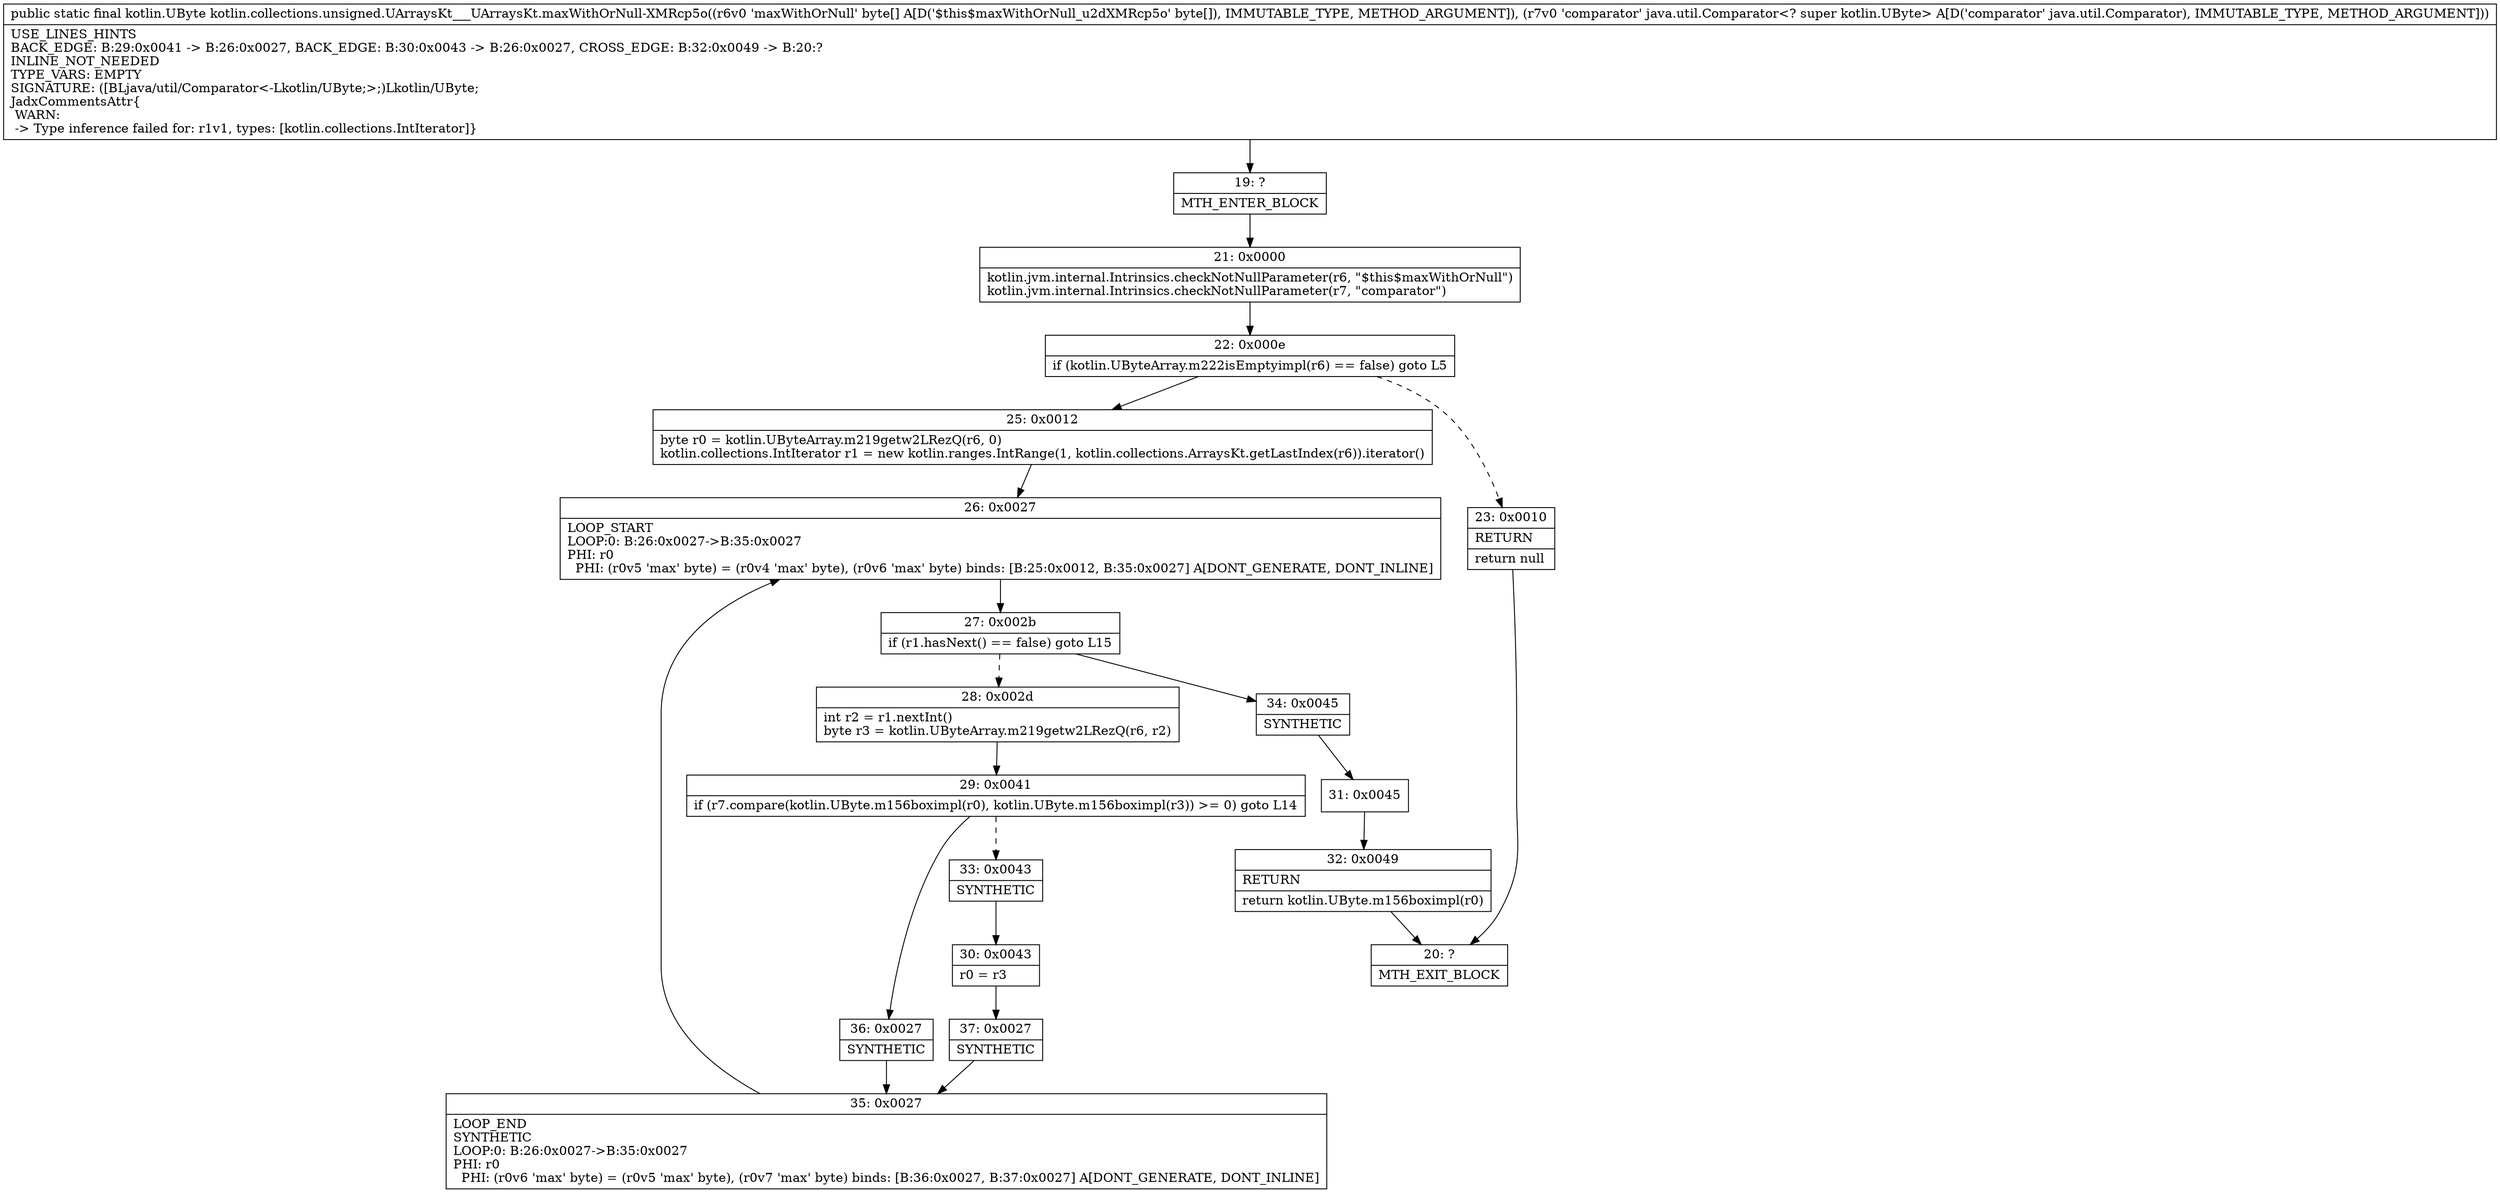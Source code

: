 digraph "CFG forkotlin.collections.unsigned.UArraysKt___UArraysKt.maxWithOrNull\-XMRcp5o([BLjava\/util\/Comparator;)Lkotlin\/UByte;" {
Node_19 [shape=record,label="{19\:\ ?|MTH_ENTER_BLOCK\l}"];
Node_21 [shape=record,label="{21\:\ 0x0000|kotlin.jvm.internal.Intrinsics.checkNotNullParameter(r6, \"$this$maxWithOrNull\")\lkotlin.jvm.internal.Intrinsics.checkNotNullParameter(r7, \"comparator\")\l}"];
Node_22 [shape=record,label="{22\:\ 0x000e|if (kotlin.UByteArray.m222isEmptyimpl(r6) == false) goto L5\l}"];
Node_23 [shape=record,label="{23\:\ 0x0010|RETURN\l|return null\l}"];
Node_20 [shape=record,label="{20\:\ ?|MTH_EXIT_BLOCK\l}"];
Node_25 [shape=record,label="{25\:\ 0x0012|byte r0 = kotlin.UByteArray.m219getw2LRezQ(r6, 0)\lkotlin.collections.IntIterator r1 = new kotlin.ranges.IntRange(1, kotlin.collections.ArraysKt.getLastIndex(r6)).iterator()\l}"];
Node_26 [shape=record,label="{26\:\ 0x0027|LOOP_START\lLOOP:0: B:26:0x0027\-\>B:35:0x0027\lPHI: r0 \l  PHI: (r0v5 'max' byte) = (r0v4 'max' byte), (r0v6 'max' byte) binds: [B:25:0x0012, B:35:0x0027] A[DONT_GENERATE, DONT_INLINE]\l}"];
Node_27 [shape=record,label="{27\:\ 0x002b|if (r1.hasNext() == false) goto L15\l}"];
Node_28 [shape=record,label="{28\:\ 0x002d|int r2 = r1.nextInt()\lbyte r3 = kotlin.UByteArray.m219getw2LRezQ(r6, r2)\l}"];
Node_29 [shape=record,label="{29\:\ 0x0041|if (r7.compare(kotlin.UByte.m156boximpl(r0), kotlin.UByte.m156boximpl(r3)) \>= 0) goto L14\l}"];
Node_33 [shape=record,label="{33\:\ 0x0043|SYNTHETIC\l}"];
Node_30 [shape=record,label="{30\:\ 0x0043|r0 = r3\l}"];
Node_37 [shape=record,label="{37\:\ 0x0027|SYNTHETIC\l}"];
Node_35 [shape=record,label="{35\:\ 0x0027|LOOP_END\lSYNTHETIC\lLOOP:0: B:26:0x0027\-\>B:35:0x0027\lPHI: r0 \l  PHI: (r0v6 'max' byte) = (r0v5 'max' byte), (r0v7 'max' byte) binds: [B:36:0x0027, B:37:0x0027] A[DONT_GENERATE, DONT_INLINE]\l}"];
Node_36 [shape=record,label="{36\:\ 0x0027|SYNTHETIC\l}"];
Node_34 [shape=record,label="{34\:\ 0x0045|SYNTHETIC\l}"];
Node_31 [shape=record,label="{31\:\ 0x0045}"];
Node_32 [shape=record,label="{32\:\ 0x0049|RETURN\l|return kotlin.UByte.m156boximpl(r0)\l}"];
MethodNode[shape=record,label="{public static final kotlin.UByte kotlin.collections.unsigned.UArraysKt___UArraysKt.maxWithOrNull\-XMRcp5o((r6v0 'maxWithOrNull' byte[] A[D('$this$maxWithOrNull_u2dXMRcp5o' byte[]), IMMUTABLE_TYPE, METHOD_ARGUMENT]), (r7v0 'comparator' java.util.Comparator\<? super kotlin.UByte\> A[D('comparator' java.util.Comparator), IMMUTABLE_TYPE, METHOD_ARGUMENT]))  | USE_LINES_HINTS\lBACK_EDGE: B:29:0x0041 \-\> B:26:0x0027, BACK_EDGE: B:30:0x0043 \-\> B:26:0x0027, CROSS_EDGE: B:32:0x0049 \-\> B:20:?\lINLINE_NOT_NEEDED\lTYPE_VARS: EMPTY\lSIGNATURE: ([BLjava\/util\/Comparator\<\-Lkotlin\/UByte;\>;)Lkotlin\/UByte;\lJadxCommentsAttr\{\l WARN: \l \-\> Type inference failed for: r1v1, types: [kotlin.collections.IntIterator]\}\l}"];
MethodNode -> Node_19;Node_19 -> Node_21;
Node_21 -> Node_22;
Node_22 -> Node_23[style=dashed];
Node_22 -> Node_25;
Node_23 -> Node_20;
Node_25 -> Node_26;
Node_26 -> Node_27;
Node_27 -> Node_28[style=dashed];
Node_27 -> Node_34;
Node_28 -> Node_29;
Node_29 -> Node_33[style=dashed];
Node_29 -> Node_36;
Node_33 -> Node_30;
Node_30 -> Node_37;
Node_37 -> Node_35;
Node_35 -> Node_26;
Node_36 -> Node_35;
Node_34 -> Node_31;
Node_31 -> Node_32;
Node_32 -> Node_20;
}

